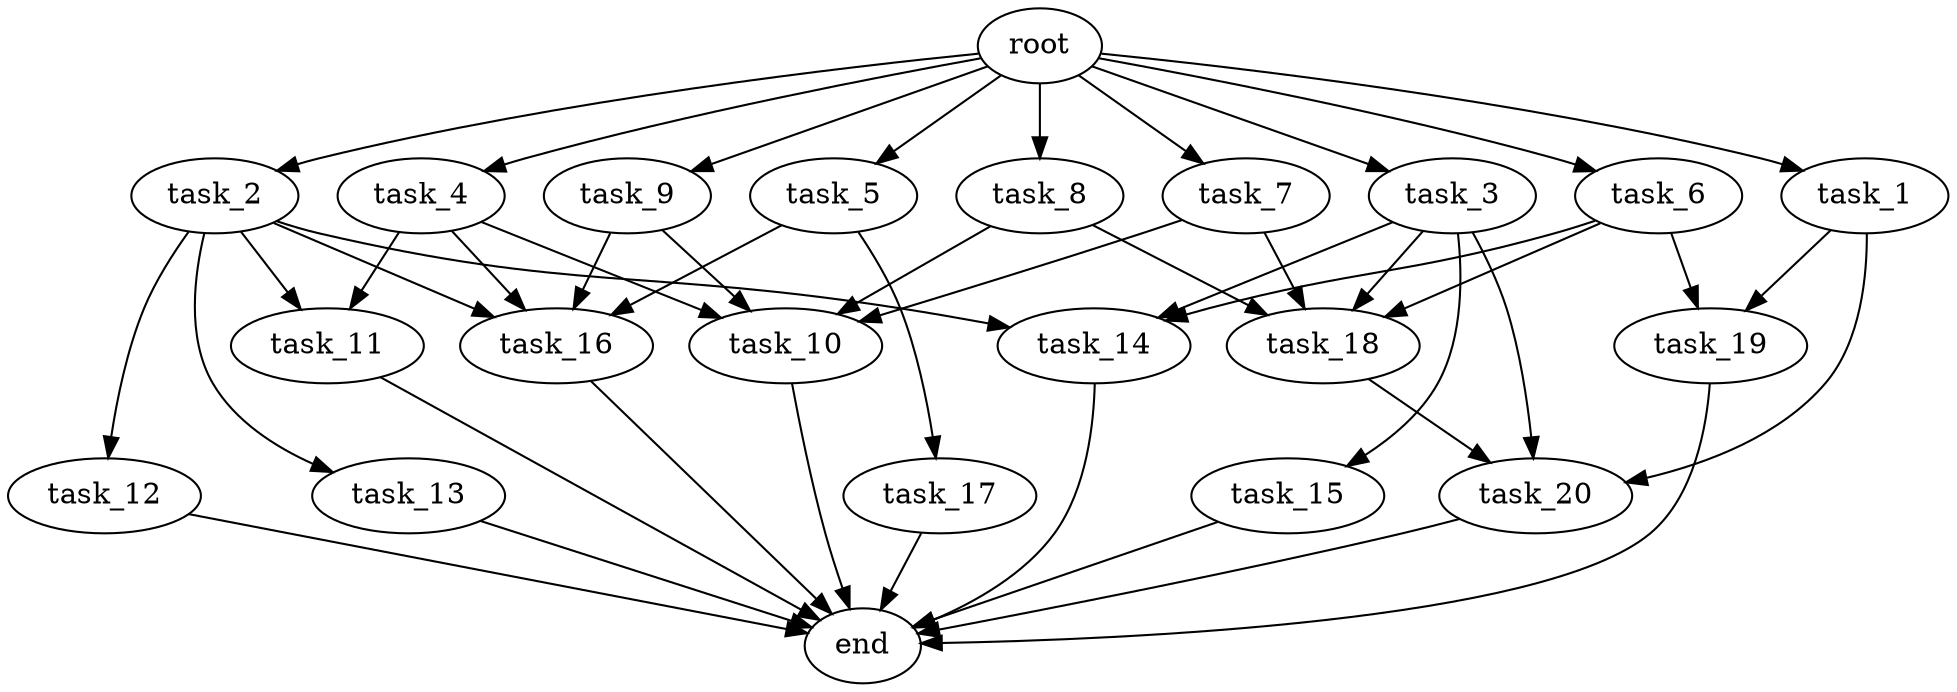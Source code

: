 digraph G {
  root [size="0.000000e+00"];
  task_1 [size="6.576359e+09"];
  task_2 [size="3.550733e+09"];
  task_3 [size="6.470351e+09"];
  task_4 [size="4.439226e+08"];
  task_5 [size="9.836098e+09"];
  task_6 [size="6.775041e+09"];
  task_7 [size="3.996778e+09"];
  task_8 [size="7.527075e+09"];
  task_9 [size="9.657202e+09"];
  task_10 [size="4.305125e+09"];
  task_11 [size="1.064672e+08"];
  task_12 [size="2.588125e+09"];
  task_13 [size="5.107252e+09"];
  task_14 [size="5.188459e+09"];
  task_15 [size="5.805602e+09"];
  task_16 [size="5.752779e+09"];
  task_17 [size="4.458340e+09"];
  task_18 [size="3.911951e+09"];
  task_19 [size="7.723650e+09"];
  task_20 [size="5.886311e+09"];
  end [size="0.000000e+00"];

  root -> task_1 [size="1.000000e-12"];
  root -> task_2 [size="1.000000e-12"];
  root -> task_3 [size="1.000000e-12"];
  root -> task_4 [size="1.000000e-12"];
  root -> task_5 [size="1.000000e-12"];
  root -> task_6 [size="1.000000e-12"];
  root -> task_7 [size="1.000000e-12"];
  root -> task_8 [size="1.000000e-12"];
  root -> task_9 [size="1.000000e-12"];
  task_1 -> task_19 [size="3.861825e+08"];
  task_1 -> task_20 [size="1.962104e+08"];
  task_2 -> task_11 [size="5.323359e+06"];
  task_2 -> task_12 [size="2.588125e+08"];
  task_2 -> task_13 [size="5.107252e+08"];
  task_2 -> task_14 [size="1.729486e+08"];
  task_2 -> task_16 [size="1.438195e+08"];
  task_3 -> task_14 [size="1.729486e+08"];
  task_3 -> task_15 [size="5.805602e+08"];
  task_3 -> task_18 [size="9.779876e+07"];
  task_3 -> task_20 [size="1.962104e+08"];
  task_4 -> task_10 [size="1.076281e+08"];
  task_4 -> task_11 [size="5.323359e+06"];
  task_4 -> task_16 [size="1.438195e+08"];
  task_5 -> task_16 [size="1.438195e+08"];
  task_5 -> task_17 [size="4.458340e+08"];
  task_6 -> task_14 [size="1.729486e+08"];
  task_6 -> task_18 [size="9.779876e+07"];
  task_6 -> task_19 [size="3.861825e+08"];
  task_7 -> task_10 [size="1.076281e+08"];
  task_7 -> task_18 [size="9.779876e+07"];
  task_8 -> task_10 [size="1.076281e+08"];
  task_8 -> task_18 [size="9.779876e+07"];
  task_9 -> task_10 [size="1.076281e+08"];
  task_9 -> task_16 [size="1.438195e+08"];
  task_10 -> end [size="1.000000e-12"];
  task_11 -> end [size="1.000000e-12"];
  task_12 -> end [size="1.000000e-12"];
  task_13 -> end [size="1.000000e-12"];
  task_14 -> end [size="1.000000e-12"];
  task_15 -> end [size="1.000000e-12"];
  task_16 -> end [size="1.000000e-12"];
  task_17 -> end [size="1.000000e-12"];
  task_18 -> task_20 [size="1.962104e+08"];
  task_19 -> end [size="1.000000e-12"];
  task_20 -> end [size="1.000000e-12"];
}
